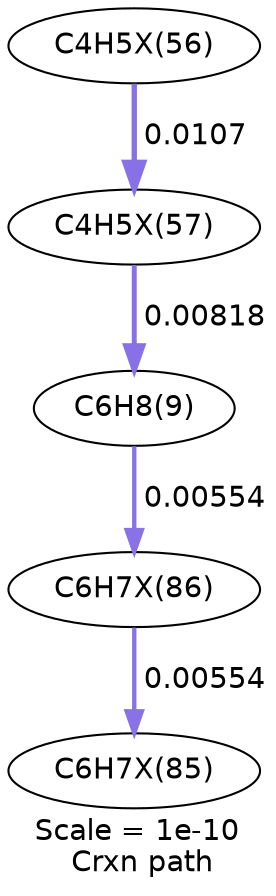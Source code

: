 digraph reaction_paths {
center=1;
s67 -> s9[fontname="Helvetica", style="setlinewidth(2.37)", arrowsize=1.19, color="0.7, 0.508, 0.9"
, label=" 0.00818"];
s66 -> s67[fontname="Helvetica", style="setlinewidth(2.57)", arrowsize=1.29, color="0.7, 0.511, 0.9"
, label=" 0.0107"];
s9 -> s76[fontname="Helvetica", style="setlinewidth(2.08)", arrowsize=1.04, color="0.7, 0.506, 0.9"
, label=" 0.00554"];
s76 -> s75[fontname="Helvetica", style="setlinewidth(2.08)", arrowsize=1.04, color="0.7, 0.506, 0.9"
, label=" 0.00554"];
s9 [ fontname="Helvetica", label="C6H8(9)"];
s66 [ fontname="Helvetica", label="C4H5X(56)"];
s67 [ fontname="Helvetica", label="C4H5X(57)"];
s75 [ fontname="Helvetica", label="C6H7X(85)"];
s76 [ fontname="Helvetica", label="C6H7X(86)"];
 label = "Scale = 1e-10\l Crxn path";
 fontname = "Helvetica";
}
